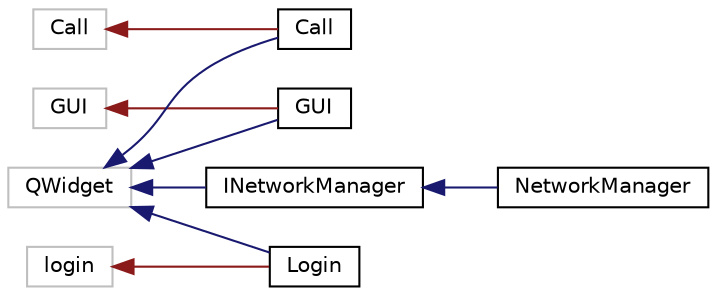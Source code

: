 digraph "Graphical Class Hierarchy"
{
  edge [fontname="Helvetica",fontsize="10",labelfontname="Helvetica",labelfontsize="10"];
  node [fontname="Helvetica",fontsize="10",shape=record];
  rankdir="LR";
  Node28 [label="Call",height=0.2,width=0.4,color="grey75", fillcolor="white", style="filled"];
  Node28 -> Node0 [dir="back",color="firebrick4",fontsize="10",style="solid",fontname="Helvetica"];
  Node0 [label="Call",height=0.2,width=0.4,color="black", fillcolor="white", style="filled",URL="$class_call.html",tooltip="classe permettant de gérer le gui d&#39;appel de notre client "];
  Node20 [label="GUI",height=0.2,width=0.4,color="grey75", fillcolor="white", style="filled"];
  Node20 -> Node4 [dir="back",color="firebrick4",fontsize="10",style="solid",fontname="Helvetica"];
  Node4 [label="GUI",height=0.2,width=0.4,color="black", fillcolor="white", style="filled",URL="$class_g_u_i.html",tooltip="classe permettant de gérer le gui principal de notre client "];
  Node11 [label="login",height=0.2,width=0.4,color="grey75", fillcolor="white", style="filled"];
  Node11 -> Node7 [dir="back",color="firebrick4",fontsize="10",style="solid",fontname="Helvetica"];
  Node7 [label="Login",height=0.2,width=0.4,color="black", fillcolor="white", style="filled",URL="$class_login.html",tooltip="classe permettant de gérer le gui de login de notre client "];
  Node2 [label="QWidget",height=0.2,width=0.4,color="grey75", fillcolor="white", style="filled"];
  Node2 -> Node0 [dir="back",color="midnightblue",fontsize="10",style="solid",fontname="Helvetica"];
  Node2 -> Node4 [dir="back",color="midnightblue",fontsize="10",style="solid",fontname="Helvetica"];
  Node2 -> Node5 [dir="back",color="midnightblue",fontsize="10",style="solid",fontname="Helvetica"];
  Node5 [label="INetworkManager",height=0.2,width=0.4,color="black", fillcolor="white", style="filled",URL="$class_i_network_manager.html"];
  Node5 -> Node6 [dir="back",color="midnightblue",fontsize="10",style="solid",fontname="Helvetica"];
  Node6 [label="NetworkManager",height=0.2,width=0.4,color="black", fillcolor="white", style="filled",URL="$class_network_manager.html",tooltip="classe permettant de gérer le réseau "];
  Node2 -> Node7 [dir="back",color="midnightblue",fontsize="10",style="solid",fontname="Helvetica"];
}
